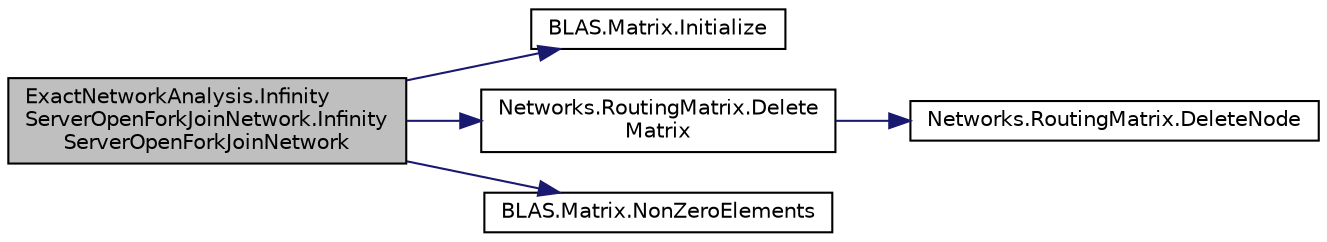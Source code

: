 digraph "ExactNetworkAnalysis.InfinityServerOpenForkJoinNetwork.InfinityServerOpenForkJoinNetwork"
{
  edge [fontname="Helvetica",fontsize="10",labelfontname="Helvetica",labelfontsize="10"];
  node [fontname="Helvetica",fontsize="10",shape=record];
  rankdir="LR";
  Node1 [label="ExactNetworkAnalysis.Infinity\lServerOpenForkJoinNetwork.Infinity\lServerOpenForkJoinNetwork",height=0.2,width=0.4,color="black", fillcolor="grey75", style="filled", fontcolor="black"];
  Node1 -> Node2 [color="midnightblue",fontsize="10",style="solid",fontname="Helvetica"];
  Node2 [label="BLAS.Matrix.Initialize",height=0.2,width=0.4,color="black", fillcolor="white", style="filled",URL="$class_b_l_a_s_1_1_matrix.html#ac86fdeae6e5a0d2aa7475f432b85eed0",tooltip="Инициализирует каждый элемент матрицы значением по умолчанию (0) "];
  Node1 -> Node3 [color="midnightblue",fontsize="10",style="solid",fontname="Helvetica"];
  Node3 [label="Networks.RoutingMatrix.Delete\lMatrix",height=0.2,width=0.4,color="black", fillcolor="white", style="filled",URL="$class_networks_1_1_routing_matrix.html#a90b6115f19d84c00ffa542b614cad426",tooltip="Удаляет матрицу из матрицы передачи для некоторой пары дивайдер-интегратор с удалением соотвествующих..."];
  Node3 -> Node4 [color="midnightblue",fontsize="10",style="solid",fontname="Helvetica"];
  Node4 [label="Networks.RoutingMatrix.DeleteNode",height=0.2,width=0.4,color="black", fillcolor="white", style="filled",URL="$class_networks_1_1_routing_matrix.html#aa0c89ec7be267ad6a7dff5d9e5ce3e9b",tooltip="Удаление системы и соотвествующих строк и столбцов "];
  Node1 -> Node5 [color="midnightblue",fontsize="10",style="solid",fontname="Helvetica"];
  Node5 [label="BLAS.Matrix.NonZeroElements",height=0.2,width=0.4,color="black", fillcolor="white", style="filled",URL="$class_b_l_a_s_1_1_matrix.html#af471c79d0dfb885d8e2d65de20359b75",tooltip="Возвращает число ненулевых элементов в матрице "];
}
